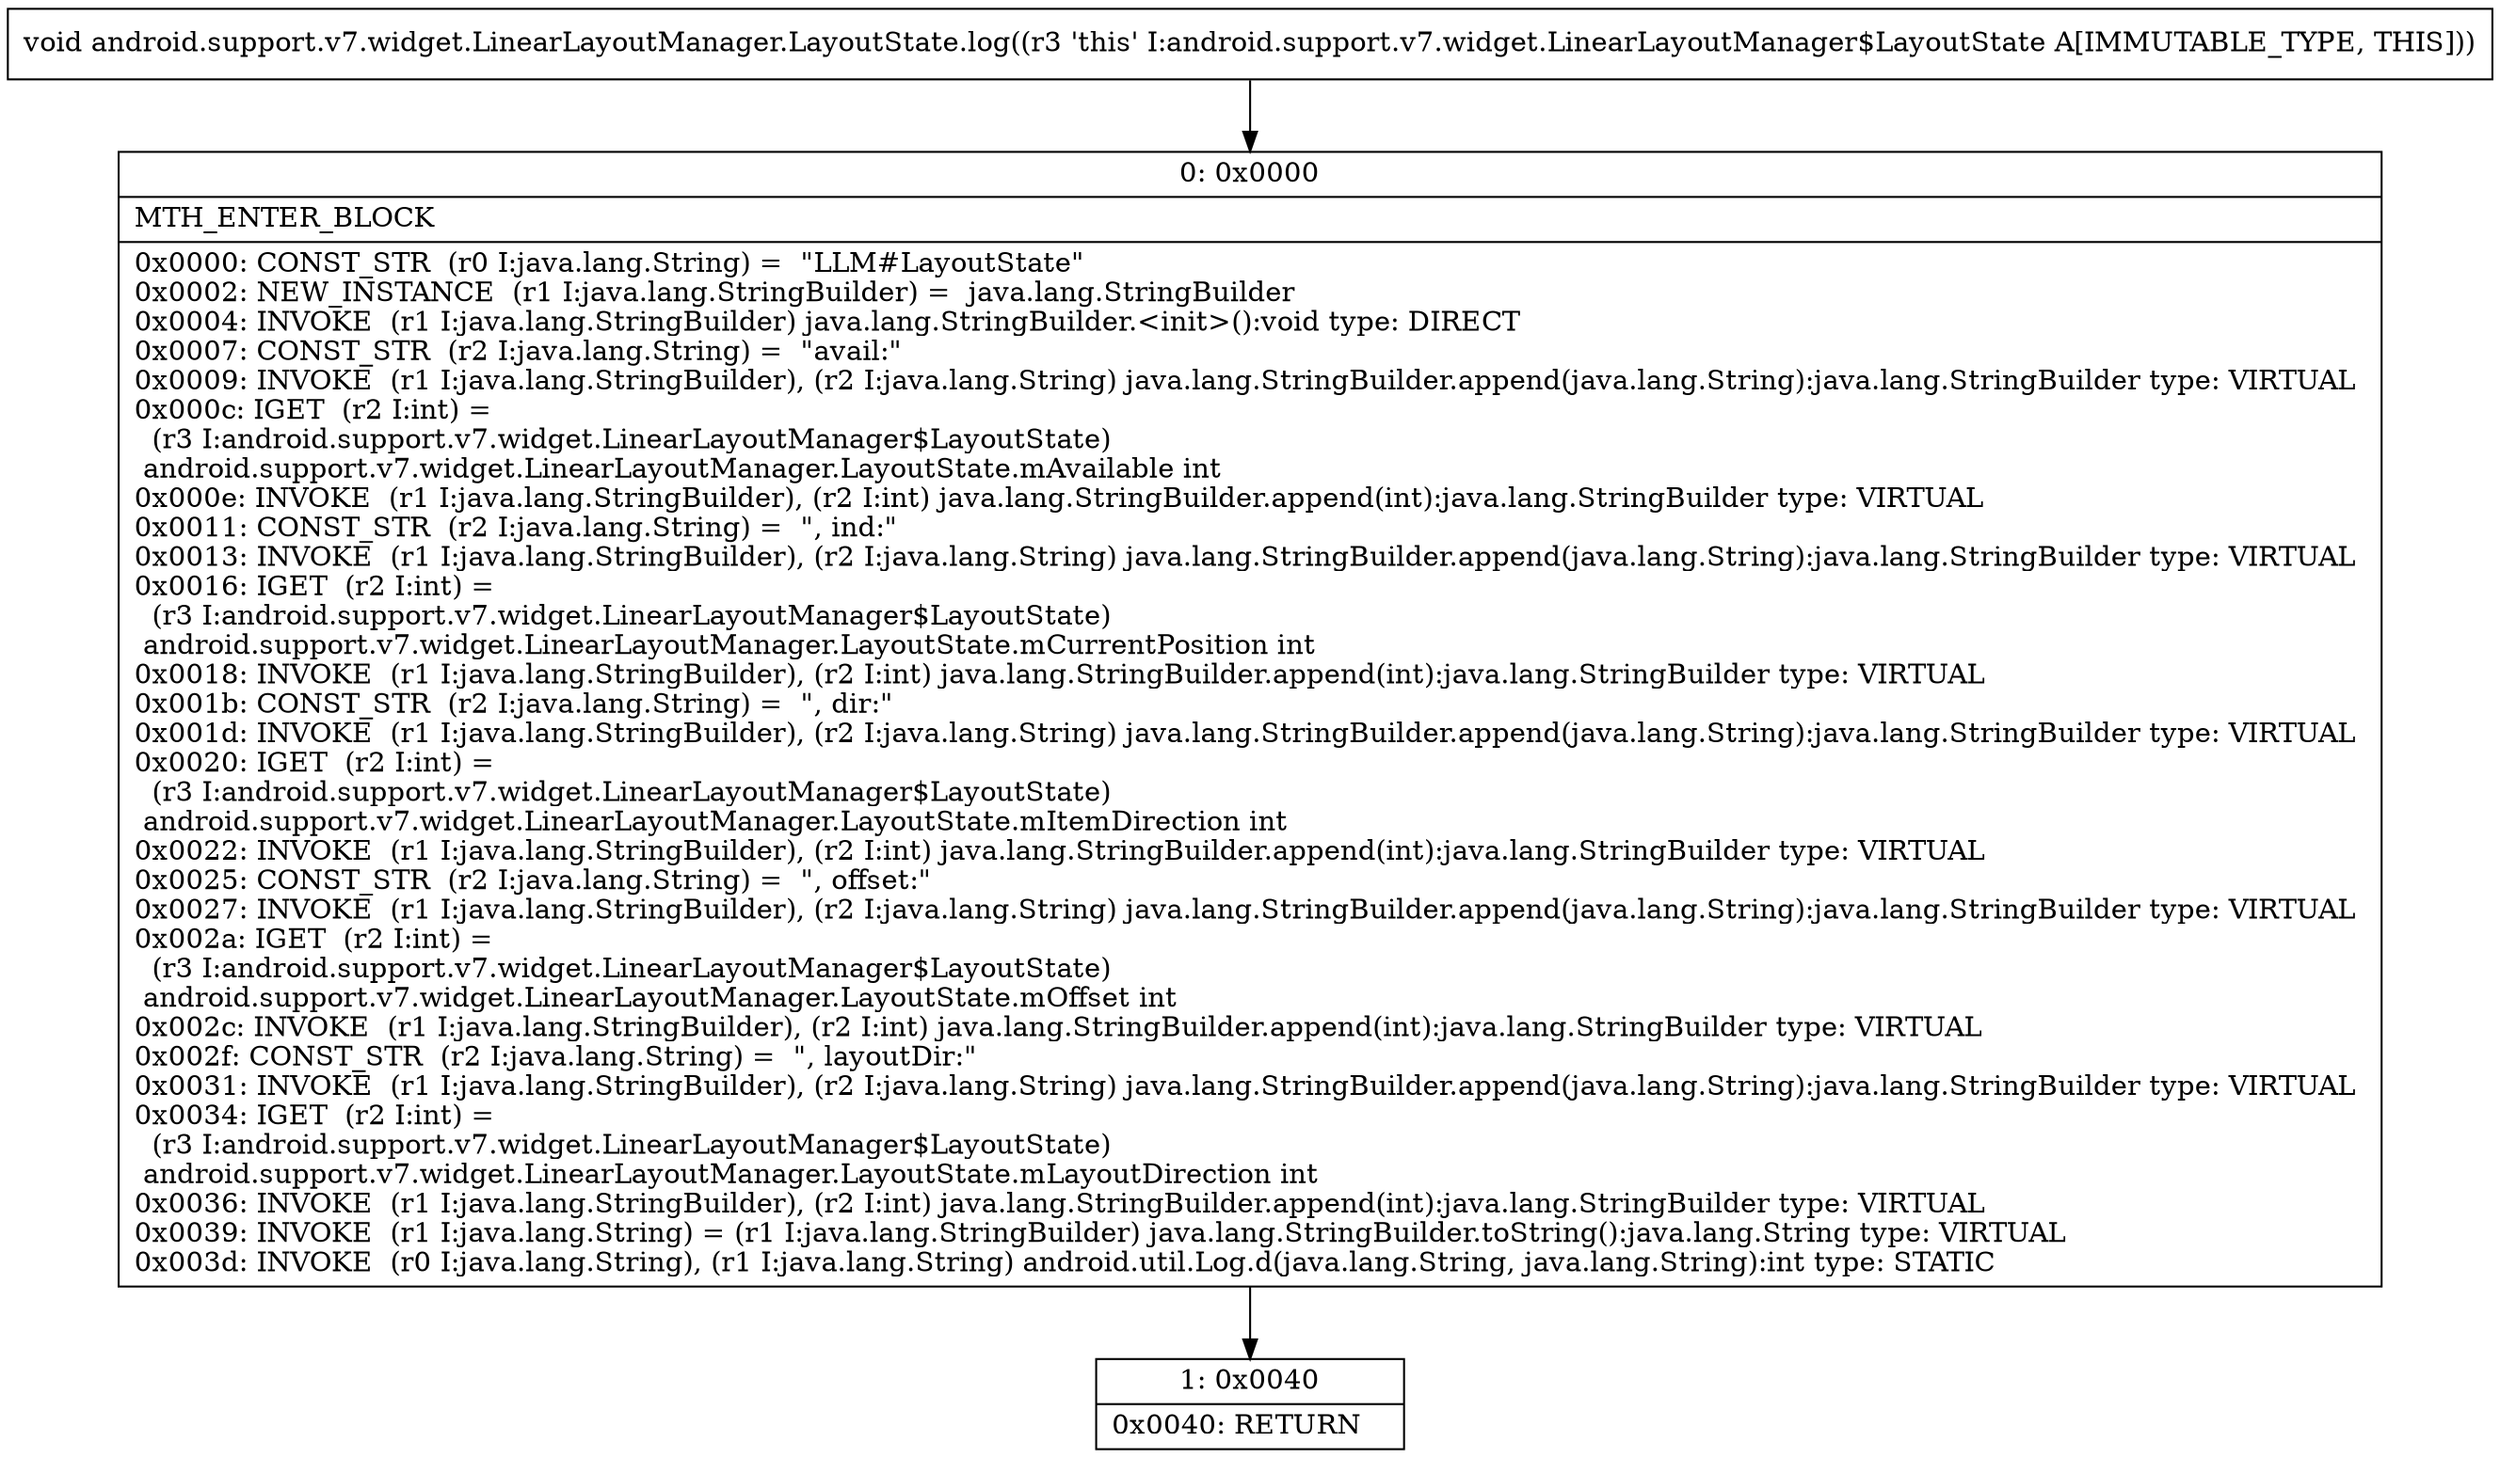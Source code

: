 digraph "CFG forandroid.support.v7.widget.LinearLayoutManager.LayoutState.log()V" {
Node_0 [shape=record,label="{0\:\ 0x0000|MTH_ENTER_BLOCK\l|0x0000: CONST_STR  (r0 I:java.lang.String) =  \"LLM#LayoutState\" \l0x0002: NEW_INSTANCE  (r1 I:java.lang.StringBuilder) =  java.lang.StringBuilder \l0x0004: INVOKE  (r1 I:java.lang.StringBuilder) java.lang.StringBuilder.\<init\>():void type: DIRECT \l0x0007: CONST_STR  (r2 I:java.lang.String) =  \"avail:\" \l0x0009: INVOKE  (r1 I:java.lang.StringBuilder), (r2 I:java.lang.String) java.lang.StringBuilder.append(java.lang.String):java.lang.StringBuilder type: VIRTUAL \l0x000c: IGET  (r2 I:int) = \l  (r3 I:android.support.v7.widget.LinearLayoutManager$LayoutState)\l android.support.v7.widget.LinearLayoutManager.LayoutState.mAvailable int \l0x000e: INVOKE  (r1 I:java.lang.StringBuilder), (r2 I:int) java.lang.StringBuilder.append(int):java.lang.StringBuilder type: VIRTUAL \l0x0011: CONST_STR  (r2 I:java.lang.String) =  \", ind:\" \l0x0013: INVOKE  (r1 I:java.lang.StringBuilder), (r2 I:java.lang.String) java.lang.StringBuilder.append(java.lang.String):java.lang.StringBuilder type: VIRTUAL \l0x0016: IGET  (r2 I:int) = \l  (r3 I:android.support.v7.widget.LinearLayoutManager$LayoutState)\l android.support.v7.widget.LinearLayoutManager.LayoutState.mCurrentPosition int \l0x0018: INVOKE  (r1 I:java.lang.StringBuilder), (r2 I:int) java.lang.StringBuilder.append(int):java.lang.StringBuilder type: VIRTUAL \l0x001b: CONST_STR  (r2 I:java.lang.String) =  \", dir:\" \l0x001d: INVOKE  (r1 I:java.lang.StringBuilder), (r2 I:java.lang.String) java.lang.StringBuilder.append(java.lang.String):java.lang.StringBuilder type: VIRTUAL \l0x0020: IGET  (r2 I:int) = \l  (r3 I:android.support.v7.widget.LinearLayoutManager$LayoutState)\l android.support.v7.widget.LinearLayoutManager.LayoutState.mItemDirection int \l0x0022: INVOKE  (r1 I:java.lang.StringBuilder), (r2 I:int) java.lang.StringBuilder.append(int):java.lang.StringBuilder type: VIRTUAL \l0x0025: CONST_STR  (r2 I:java.lang.String) =  \", offset:\" \l0x0027: INVOKE  (r1 I:java.lang.StringBuilder), (r2 I:java.lang.String) java.lang.StringBuilder.append(java.lang.String):java.lang.StringBuilder type: VIRTUAL \l0x002a: IGET  (r2 I:int) = \l  (r3 I:android.support.v7.widget.LinearLayoutManager$LayoutState)\l android.support.v7.widget.LinearLayoutManager.LayoutState.mOffset int \l0x002c: INVOKE  (r1 I:java.lang.StringBuilder), (r2 I:int) java.lang.StringBuilder.append(int):java.lang.StringBuilder type: VIRTUAL \l0x002f: CONST_STR  (r2 I:java.lang.String) =  \", layoutDir:\" \l0x0031: INVOKE  (r1 I:java.lang.StringBuilder), (r2 I:java.lang.String) java.lang.StringBuilder.append(java.lang.String):java.lang.StringBuilder type: VIRTUAL \l0x0034: IGET  (r2 I:int) = \l  (r3 I:android.support.v7.widget.LinearLayoutManager$LayoutState)\l android.support.v7.widget.LinearLayoutManager.LayoutState.mLayoutDirection int \l0x0036: INVOKE  (r1 I:java.lang.StringBuilder), (r2 I:int) java.lang.StringBuilder.append(int):java.lang.StringBuilder type: VIRTUAL \l0x0039: INVOKE  (r1 I:java.lang.String) = (r1 I:java.lang.StringBuilder) java.lang.StringBuilder.toString():java.lang.String type: VIRTUAL \l0x003d: INVOKE  (r0 I:java.lang.String), (r1 I:java.lang.String) android.util.Log.d(java.lang.String, java.lang.String):int type: STATIC \l}"];
Node_1 [shape=record,label="{1\:\ 0x0040|0x0040: RETURN   \l}"];
MethodNode[shape=record,label="{void android.support.v7.widget.LinearLayoutManager.LayoutState.log((r3 'this' I:android.support.v7.widget.LinearLayoutManager$LayoutState A[IMMUTABLE_TYPE, THIS])) }"];
MethodNode -> Node_0;
Node_0 -> Node_1;
}

